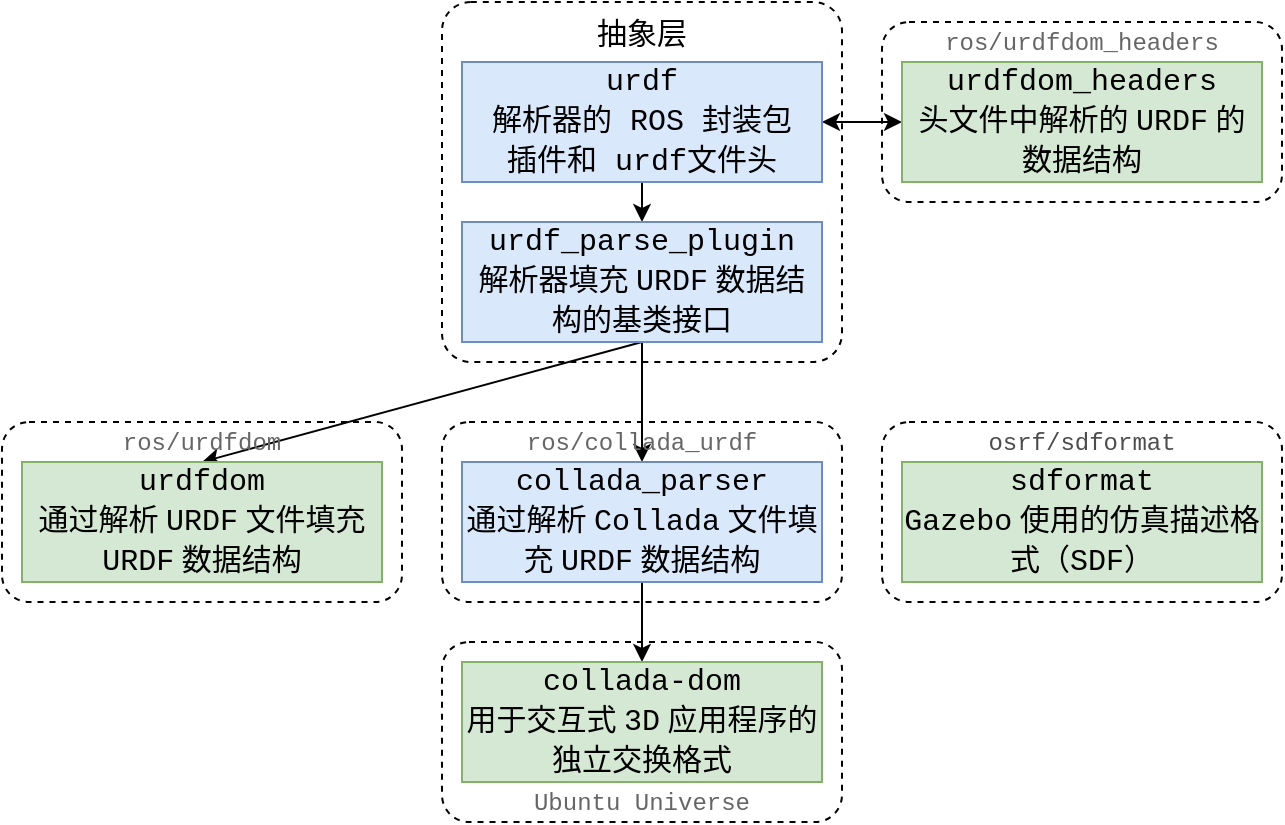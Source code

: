 <mxfile version="26.0.3">
  <diagram name="Page-1" id="VeqiZ1rBR46TBuChe6Sr">
    <mxGraphModel dx="880" dy="1139" grid="1" gridSize="10" guides="1" tooltips="1" connect="1" arrows="1" fold="1" page="1" pageScale="1" pageWidth="827" pageHeight="1169" math="0" shadow="0">
      <root>
        <mxCell id="0" />
        <mxCell id="1" parent="0" />
        <mxCell id="J7E_O0jyxwBRZn3jiCba-1" value="" style="rounded=1;whiteSpace=wrap;html=1;fillColor=none;dashed=1;strokeColor=default;arcSize=8;" vertex="1" parent="1">
          <mxGeometry x="320" y="200" width="200" height="180" as="geometry" />
        </mxCell>
        <mxCell id="J7E_O0jyxwBRZn3jiCba-18" style="edgeStyle=orthogonalEdgeStyle;rounded=0;orthogonalLoop=1;jettySize=auto;html=1;exitX=1;exitY=0.5;exitDx=0;exitDy=0;entryX=0;entryY=0.5;entryDx=0;entryDy=0;startArrow=classic;startFill=1;" edge="1" parent="1" source="J7E_O0jyxwBRZn3jiCba-2" target="J7E_O0jyxwBRZn3jiCba-17">
          <mxGeometry relative="1" as="geometry" />
        </mxCell>
        <mxCell id="J7E_O0jyxwBRZn3jiCba-20" style="edgeStyle=orthogonalEdgeStyle;rounded=0;orthogonalLoop=1;jettySize=auto;html=1;exitX=0.5;exitY=1;exitDx=0;exitDy=0;entryX=0.5;entryY=0;entryDx=0;entryDy=0;" edge="1" parent="1" source="J7E_O0jyxwBRZn3jiCba-2" target="J7E_O0jyxwBRZn3jiCba-3">
          <mxGeometry relative="1" as="geometry" />
        </mxCell>
        <mxCell id="J7E_O0jyxwBRZn3jiCba-2" value="urdf&lt;div&gt;&lt;font face=&quot;STZhongsong&quot;&gt;解析器的&lt;/font&gt; ROS &lt;font face=&quot;STZhongsong&quot;&gt;封装包&lt;/font&gt;&lt;/div&gt;&lt;div&gt;&lt;font face=&quot;STZhongsong&quot;&gt;插件和&lt;/font&gt; urdf&lt;font face=&quot;STZhongsong&quot;&gt;文件头&lt;/font&gt;&lt;/div&gt;" style="rounded=0;whiteSpace=wrap;html=1;fillColor=#dae8fc;strokeColor=#6c8ebf;fontSize=15;fontFamily=Courier New;" vertex="1" parent="1">
          <mxGeometry x="330" y="230" width="180" height="60" as="geometry" />
        </mxCell>
        <mxCell id="J7E_O0jyxwBRZn3jiCba-21" style="edgeStyle=orthogonalEdgeStyle;rounded=0;orthogonalLoop=1;jettySize=auto;html=1;exitX=0.5;exitY=1;exitDx=0;exitDy=0;" edge="1" parent="1" source="J7E_O0jyxwBRZn3jiCba-3" target="J7E_O0jyxwBRZn3jiCba-7">
          <mxGeometry relative="1" as="geometry" />
        </mxCell>
        <mxCell id="J7E_O0jyxwBRZn3jiCba-29" style="rounded=0;orthogonalLoop=1;jettySize=auto;html=1;exitX=0.5;exitY=1;exitDx=0;exitDy=0;entryX=0.5;entryY=1;entryDx=0;entryDy=0;" edge="1" parent="1" source="J7E_O0jyxwBRZn3jiCba-3" target="J7E_O0jyxwBRZn3jiCba-25">
          <mxGeometry relative="1" as="geometry" />
        </mxCell>
        <mxCell id="J7E_O0jyxwBRZn3jiCba-3" value="urdf_parse_plugin&lt;div&gt;&lt;font face=&quot;STZhongsong&quot;&gt;解析器填充 &lt;/font&gt;&lt;font face=&quot;Courier New&quot;&gt;URDF&lt;/font&gt;&lt;font face=&quot;STZhongsong&quot;&gt; 数据结构的基类接口&lt;/font&gt;&lt;/div&gt;" style="rounded=0;whiteSpace=wrap;html=1;fillColor=#dae8fc;strokeColor=#6c8ebf;fontSize=15;fontFamily=Courier New;" vertex="1" parent="1">
          <mxGeometry x="330" y="310" width="180" height="60" as="geometry" />
        </mxCell>
        <mxCell id="J7E_O0jyxwBRZn3jiCba-4" value="&lt;font style=&quot;font-size: 15px;&quot; face=&quot;STZhongsong&quot;&gt;抽象层&lt;/font&gt;" style="text;html=1;align=center;verticalAlign=middle;whiteSpace=wrap;rounded=0;" vertex="1" parent="1">
          <mxGeometry x="390" y="200" width="60" height="30" as="geometry" />
        </mxCell>
        <mxCell id="J7E_O0jyxwBRZn3jiCba-5" value="" style="rounded=1;whiteSpace=wrap;html=1;fillColor=none;dashed=1;strokeColor=default;" vertex="1" parent="1">
          <mxGeometry x="320" y="410" width="200" height="90" as="geometry" />
        </mxCell>
        <mxCell id="J7E_O0jyxwBRZn3jiCba-23" style="edgeStyle=orthogonalEdgeStyle;rounded=0;orthogonalLoop=1;jettySize=auto;html=1;exitX=0.5;exitY=1;exitDx=0;exitDy=0;entryX=0.5;entryY=0;entryDx=0;entryDy=0;" edge="1" parent="1" source="J7E_O0jyxwBRZn3jiCba-7" target="J7E_O0jyxwBRZn3jiCba-12">
          <mxGeometry relative="1" as="geometry" />
        </mxCell>
        <mxCell id="J7E_O0jyxwBRZn3jiCba-7" value="&lt;div&gt;collada_parser&lt;/div&gt;&lt;div&gt;&lt;font face=&quot;STZhongsong&quot;&gt;通过解析 &lt;/font&gt;&lt;font face=&quot;Courier New&quot;&gt;Collada&lt;/font&gt;&lt;font face=&quot;STZhongsong&quot;&gt; 文件填充 &lt;/font&gt;URDF&lt;font face=&quot;STZhongsong&quot;&gt; 数据结构&lt;/font&gt;&lt;/div&gt;" style="rounded=0;whiteSpace=wrap;html=1;fillColor=#dae8fc;strokeColor=#6c8ebf;fontSize=15;fontFamily=Courier New;" vertex="1" parent="1">
          <mxGeometry x="330" y="430" width="180" height="60" as="geometry" />
        </mxCell>
        <mxCell id="J7E_O0jyxwBRZn3jiCba-9" value="" style="rounded=1;whiteSpace=wrap;html=1;fillColor=none;dashed=1;strokeColor=default;" vertex="1" parent="1">
          <mxGeometry x="100" y="410" width="200" height="90" as="geometry" />
        </mxCell>
        <mxCell id="J7E_O0jyxwBRZn3jiCba-10" value="&lt;div&gt;urdfdom&lt;/div&gt;&lt;div&gt;&lt;font face=&quot;STZhongsong&quot;&gt;通过解析 &lt;/font&gt;URDF&lt;font face=&quot;STZhongsong&quot;&gt;&amp;nbsp;文件填充 &lt;/font&gt;URDF&lt;font face=&quot;STZhongsong&quot;&gt; 数据结构&lt;/font&gt;&lt;/div&gt;" style="rounded=0;whiteSpace=wrap;html=1;fillColor=#d5e8d4;strokeColor=#82b366;fontSize=15;fontFamily=Courier New;" vertex="1" parent="1">
          <mxGeometry x="110" y="430" width="180" height="60" as="geometry" />
        </mxCell>
        <mxCell id="J7E_O0jyxwBRZn3jiCba-11" value="" style="rounded=1;whiteSpace=wrap;html=1;fillColor=none;dashed=1;strokeColor=default;" vertex="1" parent="1">
          <mxGeometry x="320" y="520" width="200" height="90" as="geometry" />
        </mxCell>
        <mxCell id="J7E_O0jyxwBRZn3jiCba-12" value="&lt;div&gt;collada-dom&lt;/div&gt;&lt;div&gt;&lt;font face=&quot;STZhongsong&quot;&gt;用于交互式 &lt;/font&gt;3D&lt;font face=&quot;STZhongsong&quot;&gt; 应用程序的独立交换格式&lt;/font&gt;&lt;/div&gt;" style="rounded=0;whiteSpace=wrap;html=1;fillColor=#d5e8d4;strokeColor=#82b366;fontSize=15;fontFamily=Courier New;" vertex="1" parent="1">
          <mxGeometry x="330" y="530" width="180" height="60" as="geometry" />
        </mxCell>
        <mxCell id="J7E_O0jyxwBRZn3jiCba-14" value="" style="rounded=1;whiteSpace=wrap;html=1;fillColor=none;dashed=1;strokeColor=default;" vertex="1" parent="1">
          <mxGeometry x="540" y="410" width="200" height="90" as="geometry" />
        </mxCell>
        <mxCell id="J7E_O0jyxwBRZn3jiCba-15" value="&lt;div&gt;sdformat&lt;/div&gt;&lt;div&gt;&lt;font face=&quot;Courier New&quot;&gt;Gazebo&lt;/font&gt;&lt;font face=&quot;STZhongsong&quot;&gt; 使用的仿真描述格式&lt;/font&gt;&lt;font face=&quot;Courier New&quot;&gt;（SDF）&lt;/font&gt;&lt;/div&gt;" style="rounded=0;whiteSpace=wrap;html=1;fillColor=#d5e8d4;strokeColor=#82b366;fontSize=15;fontFamily=Courier New;" vertex="1" parent="1">
          <mxGeometry x="550" y="430" width="180" height="60" as="geometry" />
        </mxCell>
        <mxCell id="J7E_O0jyxwBRZn3jiCba-16" value="" style="rounded=1;whiteSpace=wrap;html=1;fillColor=none;dashed=1;strokeColor=default;" vertex="1" parent="1">
          <mxGeometry x="540" y="210" width="200" height="90" as="geometry" />
        </mxCell>
        <mxCell id="J7E_O0jyxwBRZn3jiCba-17" value="&lt;div&gt;&lt;font style=&quot;background-color: transparent; color: light-dark(rgb(0, 0, 0), rgb(255, 255, 255));&quot; face=&quot;Courier New&quot;&gt;urdfdom_headers&lt;/font&gt;&lt;/div&gt;&lt;div&gt;&lt;font face=&quot;STZhongsong&quot;&gt;头文件中解析的 &lt;/font&gt;&lt;font face=&quot;Courier New&quot;&gt;URDF&lt;/font&gt;&lt;font face=&quot;STZhongsong&quot;&gt; 的数据结构&lt;/font&gt;&lt;/div&gt;" style="rounded=0;whiteSpace=wrap;html=1;fillColor=#d5e8d4;strokeColor=#82b366;fontSize=15;fontFamily=Courier New;" vertex="1" parent="1">
          <mxGeometry x="550" y="230" width="180" height="60" as="geometry" />
        </mxCell>
        <mxCell id="J7E_O0jyxwBRZn3jiCba-24" value="&lt;font style=&quot;color: rgb(102, 102, 102);&quot; face=&quot;Courier New&quot;&gt;ros/collada_urdf&lt;/font&gt;" style="text;html=1;align=center;verticalAlign=middle;whiteSpace=wrap;rounded=0;" vertex="1" parent="1">
          <mxGeometry x="310" y="410" width="220" height="20" as="geometry" />
        </mxCell>
        <mxCell id="J7E_O0jyxwBRZn3jiCba-25" value="&lt;font style=&quot;color: rgb(102, 102, 102);&quot; face=&quot;Courier New&quot;&gt;ros/urdfdom&lt;/font&gt;" style="text;html=1;align=center;verticalAlign=middle;whiteSpace=wrap;rounded=0;" vertex="1" parent="1">
          <mxGeometry x="100" y="410" width="200" height="20" as="geometry" />
        </mxCell>
        <mxCell id="J7E_O0jyxwBRZn3jiCba-26" value="&lt;font style=&quot;color: rgb(102, 102, 102);&quot; face=&quot;Courier New&quot;&gt;ros/urdfdom_headers&lt;/font&gt;" style="text;html=1;align=center;verticalAlign=middle;whiteSpace=wrap;rounded=0;" vertex="1" parent="1">
          <mxGeometry x="540" y="210" width="200" height="20" as="geometry" />
        </mxCell>
        <mxCell id="J7E_O0jyxwBRZn3jiCba-27" value="&lt;font style=&quot;color: rgb(77, 77, 77);&quot; face=&quot;Courier New&quot;&gt;osrf/sdformat&lt;/font&gt;" style="text;html=1;align=center;verticalAlign=middle;whiteSpace=wrap;rounded=0;" vertex="1" parent="1">
          <mxGeometry x="540" y="410" width="200" height="20" as="geometry" />
        </mxCell>
        <mxCell id="J7E_O0jyxwBRZn3jiCba-28" value="&lt;font style=&quot;color: rgb(102, 102, 102);&quot; face=&quot;Courier New&quot;&gt;Ubuntu Universe&lt;/font&gt;" style="text;html=1;align=center;verticalAlign=middle;whiteSpace=wrap;rounded=0;" vertex="1" parent="1">
          <mxGeometry x="310" y="590" width="220" height="20" as="geometry" />
        </mxCell>
      </root>
    </mxGraphModel>
  </diagram>
</mxfile>
